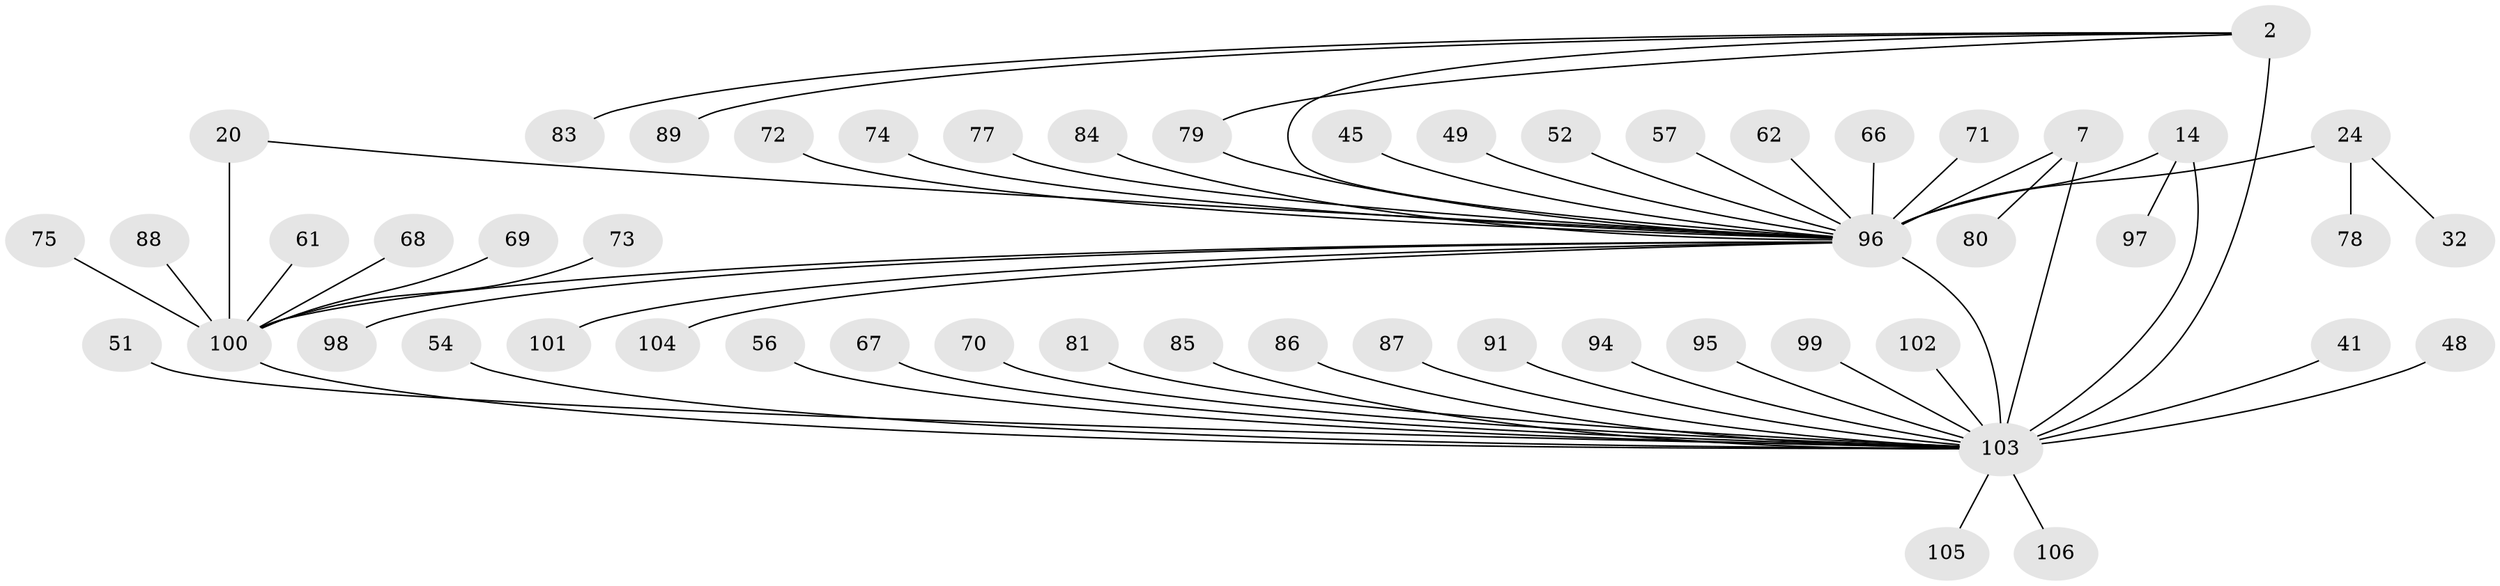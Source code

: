 // original degree distribution, {5: 0.05660377358490566, 7: 0.02830188679245283, 11: 0.009433962264150943, 14: 0.009433962264150943, 10: 0.03773584905660377, 8: 0.018867924528301886, 12: 0.018867924528301886, 4: 0.018867924528301886, 6: 0.018867924528301886, 9: 0.02830188679245283, 2: 0.1792452830188679, 1: 0.5471698113207547, 3: 0.02830188679245283}
// Generated by graph-tools (version 1.1) at 2025/55/03/09/25 04:55:21]
// undirected, 53 vertices, 58 edges
graph export_dot {
graph [start="1"]
  node [color=gray90,style=filled];
  2 [super="+1"];
  7 [super="+6"];
  14 [super="+13"];
  20 [super="+17"];
  24 [super="+22"];
  32;
  41;
  45 [super="+44"];
  48;
  49;
  51;
  52;
  54 [super="+53"];
  56;
  57 [super="+40"];
  61;
  62;
  66;
  67;
  68;
  69;
  70;
  71;
  72;
  73;
  74;
  75;
  77;
  78 [super="+43+47"];
  79 [super="+59"];
  80;
  81;
  83;
  84;
  85;
  86;
  87 [super="+65"];
  88 [super="+34+55+63"];
  89;
  91;
  94;
  95;
  96 [super="+15+26+28+36+37+50+93+27+29"];
  97;
  98;
  99;
  100 [super="+33+46+60"];
  101;
  102;
  103 [super="+38+76+64+35+42"];
  104;
  105;
  106 [super="+90"];
  2 -- 83;
  2 -- 89;
  2 -- 79;
  2 -- 103 [weight=6];
  2 -- 96;
  7 -- 80;
  7 -- 103 [weight=6];
  7 -- 96;
  14 -- 97;
  14 -- 96 [weight=6];
  14 -- 103;
  20 -- 96 [weight=2];
  20 -- 100 [weight=6];
  24 -- 96 [weight=7];
  24 -- 32;
  24 -- 78;
  41 -- 103 [weight=2];
  45 -- 96;
  48 -- 103;
  49 -- 96;
  51 -- 103;
  52 -- 96;
  54 -- 103;
  56 -- 103;
  57 -- 96;
  61 -- 100;
  62 -- 96;
  66 -- 96;
  67 -- 103;
  68 -- 100;
  69 -- 100;
  70 -- 103;
  71 -- 96;
  72 -- 96;
  73 -- 100;
  74 -- 96;
  75 -- 100;
  77 -- 96;
  79 -- 96 [weight=2];
  81 -- 103;
  84 -- 96;
  85 -- 103;
  86 -- 103;
  87 -- 103;
  88 -- 100;
  91 -- 103;
  94 -- 103;
  95 -- 103;
  96 -- 98;
  96 -- 103 [weight=7];
  96 -- 101;
  96 -- 104;
  96 -- 100;
  99 -- 103;
  100 -- 103 [weight=4];
  102 -- 103;
  103 -- 105;
  103 -- 106;
}
